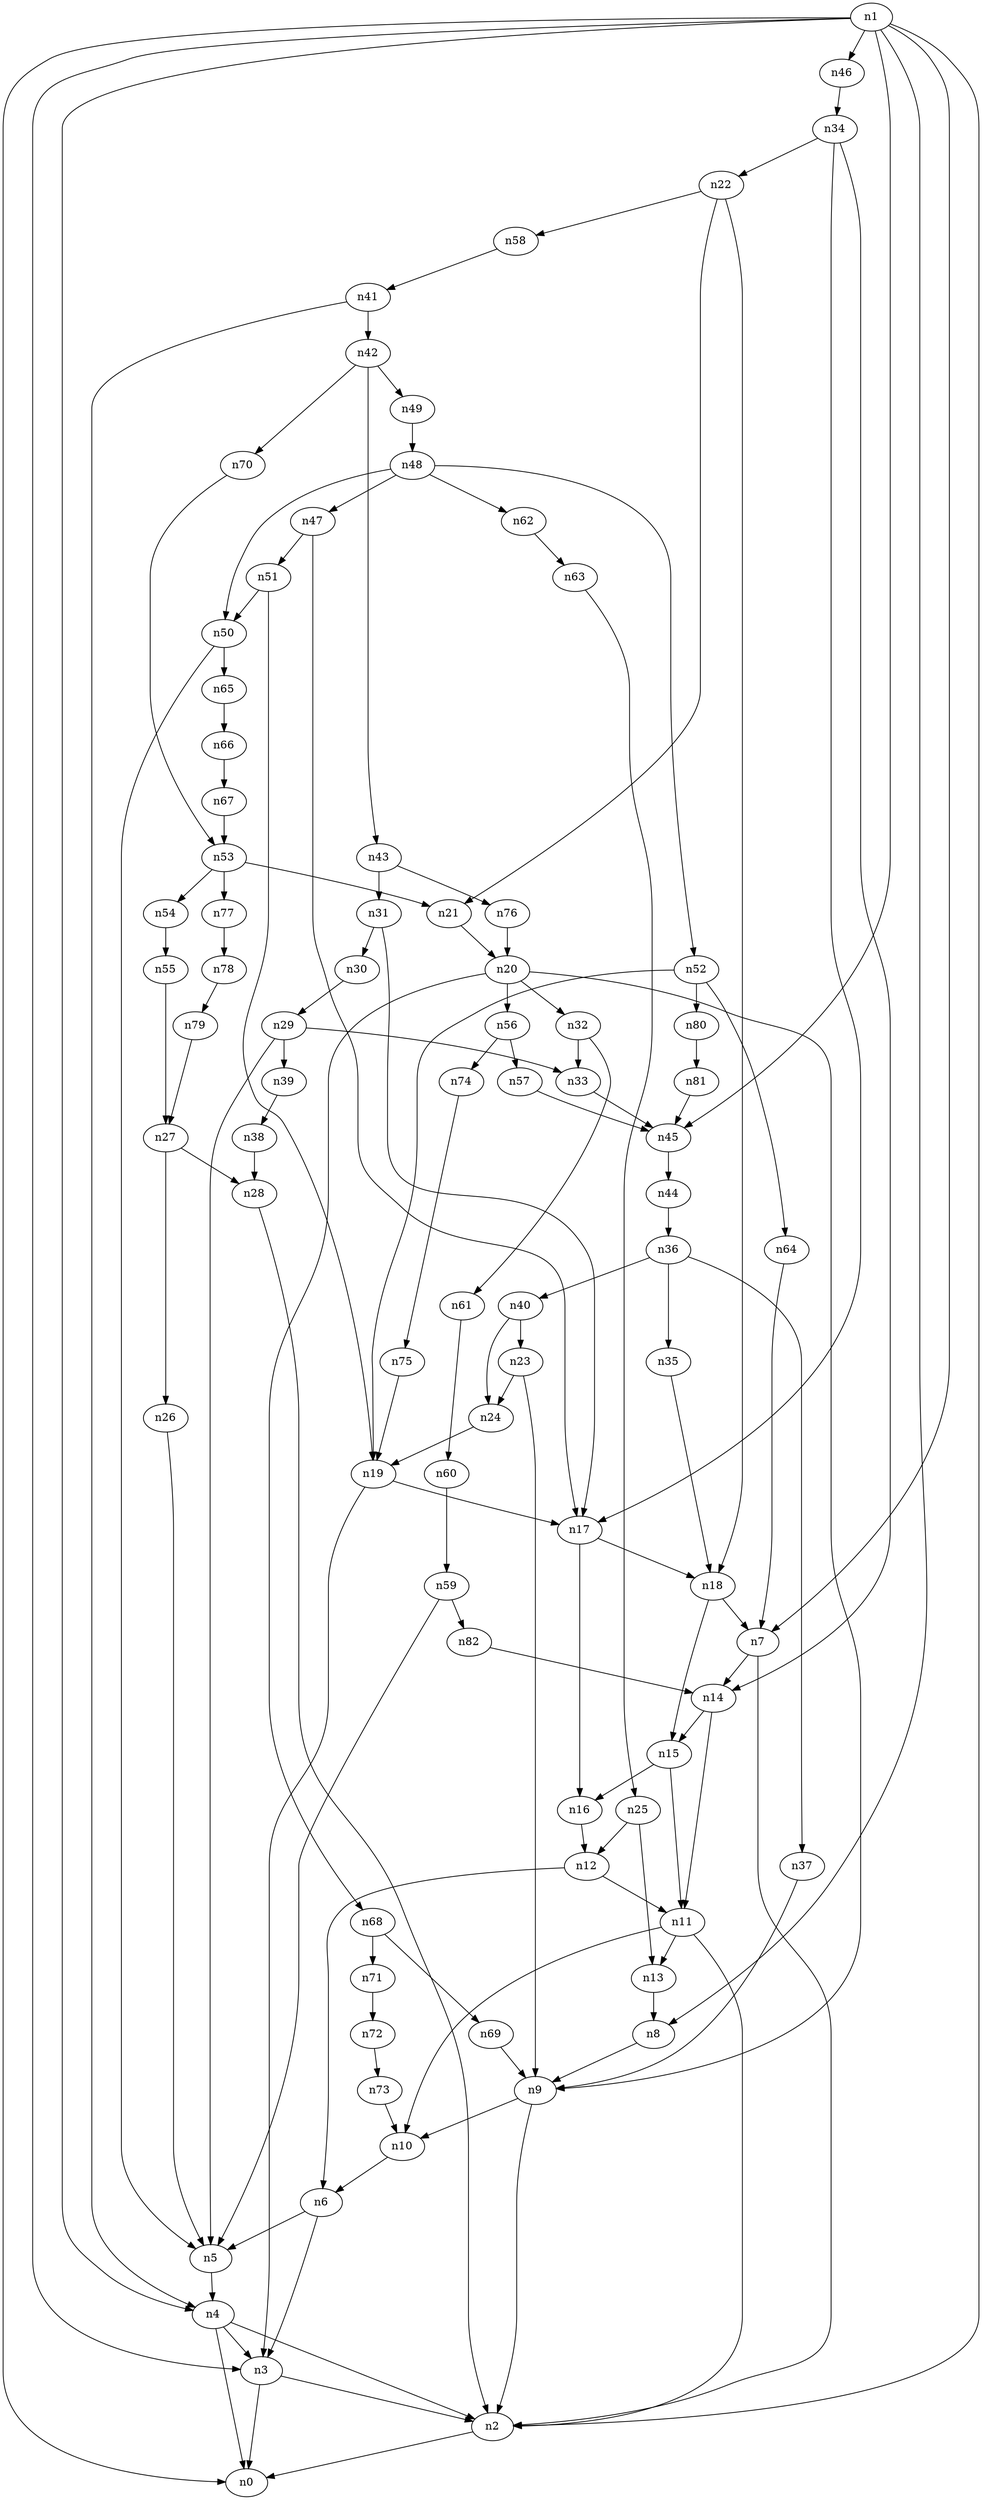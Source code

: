 digraph G {
	n1 -> n0	 [_graphml_id=e0];
	n1 -> n2	 [_graphml_id=e1];
	n1 -> n3	 [_graphml_id=e6];
	n1 -> n4	 [_graphml_id=e9];
	n1 -> n7	 [_graphml_id=e14];
	n1 -> n8	 [_graphml_id=e15];
	n1 -> n45	 [_graphml_id=e75];
	n1 -> n46	 [_graphml_id=e76];
	n2 -> n0	 [_graphml_id=e5];
	n3 -> n0	 [_graphml_id=e8];
	n3 -> n2	 [_graphml_id=e2];
	n4 -> n0	 [_graphml_id=e4];
	n4 -> n2	 [_graphml_id=e7];
	n4 -> n3	 [_graphml_id=e3];
	n5 -> n4	 [_graphml_id=e10];
	n6 -> n3	 [_graphml_id=e12];
	n6 -> n5	 [_graphml_id=e11];
	n7 -> n2	 [_graphml_id=e13];
	n7 -> n14	 [_graphml_id=e25];
	n8 -> n9	 [_graphml_id=e16];
	n9 -> n2	 [_graphml_id=e44];
	n9 -> n10	 [_graphml_id=e17];
	n10 -> n6	 [_graphml_id=e18];
	n11 -> n2	 [_graphml_id=e24];
	n11 -> n10	 [_graphml_id=e19];
	n11 -> n13	 [_graphml_id=e22];
	n12 -> n6	 [_graphml_id=e21];
	n12 -> n11	 [_graphml_id=e20];
	n13 -> n8	 [_graphml_id=e23];
	n14 -> n11	 [_graphml_id=e127];
	n14 -> n15	 [_graphml_id=e26];
	n15 -> n11	 [_graphml_id=e58];
	n15 -> n16	 [_graphml_id=e27];
	n16 -> n12	 [_graphml_id=e28];
	n17 -> n16	 [_graphml_id=e29];
	n17 -> n18	 [_graphml_id=e30];
	n18 -> n7	 [_graphml_id=e34];
	n18 -> n15	 [_graphml_id=e31];
	n19 -> n3	 [_graphml_id=e33];
	n19 -> n17	 [_graphml_id=e32];
	n20 -> n9	 [_graphml_id=e35];
	n20 -> n32	 [_graphml_id=e53];
	n20 -> n56	 [_graphml_id=e93];
	n20 -> n68	 [_graphml_id=e113];
	n21 -> n20	 [_graphml_id=e36];
	n22 -> n18	 [_graphml_id=e38];
	n22 -> n21	 [_graphml_id=e37];
	n22 -> n58	 [_graphml_id=e97];
	n23 -> n9	 [_graphml_id=e39];
	n23 -> n24	 [_graphml_id=e40];
	n24 -> n19	 [_graphml_id=e41];
	n25 -> n12	 [_graphml_id=e43];
	n25 -> n13	 [_graphml_id=e42];
	n26 -> n5	 [_graphml_id=e45];
	n27 -> n26	 [_graphml_id=e46];
	n27 -> n28	 [_graphml_id=e47];
	n28 -> n2	 [_graphml_id=e48];
	n29 -> n5	 [_graphml_id=e49];
	n29 -> n33	 [_graphml_id=e55];
	n29 -> n39	 [_graphml_id=e65];
	n30 -> n29	 [_graphml_id=e50];
	n31 -> n17	 [_graphml_id=e52];
	n31 -> n30	 [_graphml_id=e51];
	n32 -> n33	 [_graphml_id=e54];
	n32 -> n61	 [_graphml_id=e102];
	n33 -> n45	 [_graphml_id=e88];
	n34 -> n14	 [_graphml_id=e68];
	n34 -> n17	 [_graphml_id=e56];
	n34 -> n22	 [_graphml_id=e57];
	n35 -> n18	 [_graphml_id=e59];
	n36 -> n35	 [_graphml_id=e60];
	n36 -> n37	 [_graphml_id=e61];
	n36 -> n40	 [_graphml_id=e67];
	n37 -> n9	 [_graphml_id=e62];
	n38 -> n28	 [_graphml_id=e63];
	n39 -> n38	 [_graphml_id=e64];
	n40 -> n23	 [_graphml_id=e66];
	n40 -> n24	 [_graphml_id=e78];
	n41 -> n4	 [_graphml_id=e69];
	n41 -> n42	 [_graphml_id=e70];
	n42 -> n43	 [_graphml_id=e71];
	n42 -> n49	 [_graphml_id=e82];
	n42 -> n70	 [_graphml_id=e117];
	n43 -> n31	 [_graphml_id=e72];
	n43 -> n76	 [_graphml_id=e125];
	n44 -> n36	 [_graphml_id=e73];
	n45 -> n44	 [_graphml_id=e74];
	n46 -> n34	 [_graphml_id=e77];
	n47 -> n17	 [_graphml_id=e79];
	n47 -> n51	 [_graphml_id=e85];
	n48 -> n47	 [_graphml_id=e80];
	n48 -> n50	 [_graphml_id=e83];
	n48 -> n52	 [_graphml_id=e87];
	n48 -> n62	 [_graphml_id=e103];
	n49 -> n48	 [_graphml_id=e81];
	n50 -> n5	 [_graphml_id=e108];
	n50 -> n65	 [_graphml_id=e109];
	n51 -> n19	 [_graphml_id=e98];
	n51 -> n50	 [_graphml_id=e84];
	n52 -> n19	 [_graphml_id=e86];
	n52 -> n64	 [_graphml_id=e107];
	n52 -> n80	 [_graphml_id=e132];
	n53 -> n21	 [_graphml_id=e89];
	n53 -> n54	 [_graphml_id=e90];
	n53 -> n77	 [_graphml_id=e128];
	n54 -> n55	 [_graphml_id=e91];
	n55 -> n27	 [_graphml_id=e92];
	n56 -> n57	 [_graphml_id=e94];
	n56 -> n74	 [_graphml_id=e122];
	n57 -> n45	 [_graphml_id=e95];
	n58 -> n41	 [_graphml_id=e96];
	n59 -> n5	 [_graphml_id=e99];
	n59 -> n82	 [_graphml_id=e135];
	n60 -> n59	 [_graphml_id=e100];
	n61 -> n60	 [_graphml_id=e101];
	n62 -> n63	 [_graphml_id=e104];
	n63 -> n25	 [_graphml_id=e105];
	n64 -> n7	 [_graphml_id=e106];
	n65 -> n66	 [_graphml_id=e110];
	n66 -> n67	 [_graphml_id=e111];
	n67 -> n53	 [_graphml_id=e112];
	n68 -> n69	 [_graphml_id=e114];
	n68 -> n71	 [_graphml_id=e118];
	n69 -> n9	 [_graphml_id=e115];
	n70 -> n53	 [_graphml_id=e116];
	n71 -> n72	 [_graphml_id=e119];
	n72 -> n73	 [_graphml_id=e120];
	n73 -> n10	 [_graphml_id=e121];
	n74 -> n75	 [_graphml_id=e123];
	n75 -> n19	 [_graphml_id=e124];
	n76 -> n20	 [_graphml_id=e126];
	n77 -> n78	 [_graphml_id=e129];
	n78 -> n79	 [_graphml_id=e130];
	n79 -> n27	 [_graphml_id=e131];
	n80 -> n81	 [_graphml_id=e133];
	n81 -> n45	 [_graphml_id=e134];
	n82 -> n14	 [_graphml_id=e136];
}
